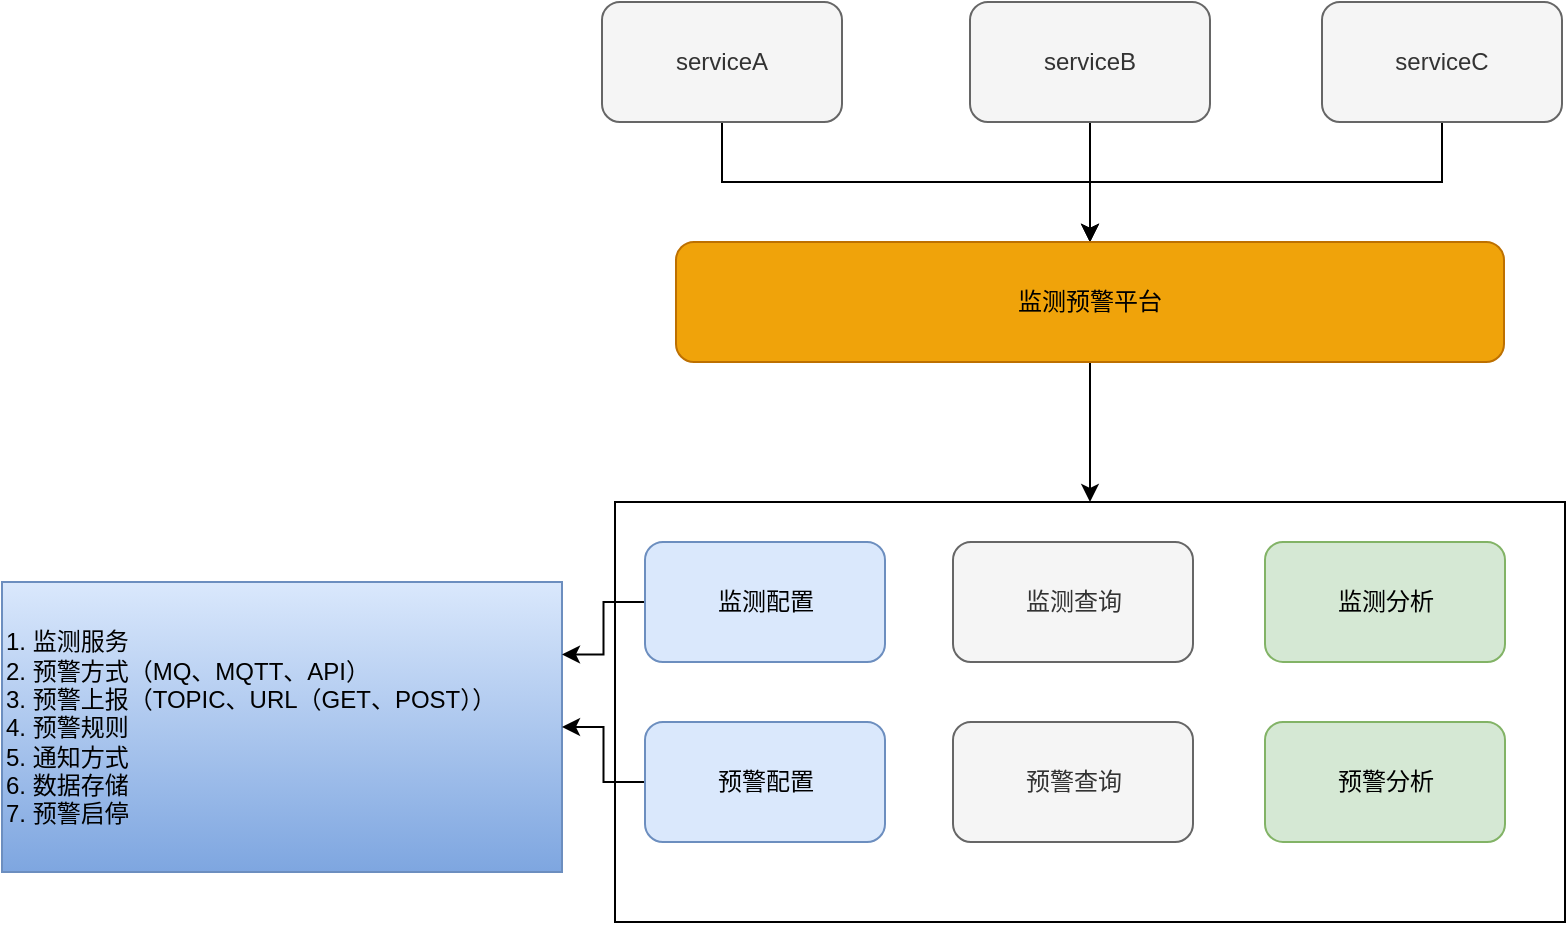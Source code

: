 <mxfile version="21.6.8" type="github">
  <diagram name="第 1 页" id="w9yInHoCC88sWFReL27I">
    <mxGraphModel dx="1781" dy="570" grid="1" gridSize="10" guides="1" tooltips="1" connect="1" arrows="1" fold="1" page="1" pageScale="1" pageWidth="827" pageHeight="1169" math="0" shadow="0">
      <root>
        <mxCell id="0" />
        <mxCell id="1" parent="0" />
        <mxCell id="weBLixOAtfJSAftt8ouB-12" style="edgeStyle=orthogonalEdgeStyle;rounded=0;orthogonalLoop=1;jettySize=auto;html=1;exitX=0.5;exitY=1;exitDx=0;exitDy=0;" parent="1" source="weBLixOAtfJSAftt8ouB-1" target="weBLixOAtfJSAftt8ouB-4" edge="1">
          <mxGeometry relative="1" as="geometry" />
        </mxCell>
        <mxCell id="weBLixOAtfJSAftt8ouB-1" value="serviceA" style="rounded=1;whiteSpace=wrap;html=1;fillColor=#f5f5f5;fontColor=#333333;strokeColor=#666666;" parent="1" vertex="1">
          <mxGeometry x="110" y="130" width="120" height="60" as="geometry" />
        </mxCell>
        <mxCell id="weBLixOAtfJSAftt8ouB-13" style="edgeStyle=orthogonalEdgeStyle;rounded=0;orthogonalLoop=1;jettySize=auto;html=1;exitX=0.5;exitY=1;exitDx=0;exitDy=0;" parent="1" source="weBLixOAtfJSAftt8ouB-2" edge="1">
          <mxGeometry relative="1" as="geometry">
            <mxPoint x="354" y="250" as="targetPoint" />
          </mxGeometry>
        </mxCell>
        <mxCell id="weBLixOAtfJSAftt8ouB-2" value="serviceB" style="rounded=1;whiteSpace=wrap;html=1;fillColor=#f5f5f5;fontColor=#333333;strokeColor=#666666;" parent="1" vertex="1">
          <mxGeometry x="294" y="130" width="120" height="60" as="geometry" />
        </mxCell>
        <mxCell id="weBLixOAtfJSAftt8ouB-14" style="edgeStyle=orthogonalEdgeStyle;rounded=0;orthogonalLoop=1;jettySize=auto;html=1;exitX=0.5;exitY=1;exitDx=0;exitDy=0;entryX=0.5;entryY=0;entryDx=0;entryDy=0;" parent="1" source="weBLixOAtfJSAftt8ouB-3" target="weBLixOAtfJSAftt8ouB-4" edge="1">
          <mxGeometry relative="1" as="geometry" />
        </mxCell>
        <mxCell id="weBLixOAtfJSAftt8ouB-3" value="serviceC" style="rounded=1;whiteSpace=wrap;html=1;fillColor=#f5f5f5;fontColor=#333333;strokeColor=#666666;" parent="1" vertex="1">
          <mxGeometry x="470" y="130" width="120" height="60" as="geometry" />
        </mxCell>
        <mxCell id="weBLixOAtfJSAftt8ouB-23" style="edgeStyle=orthogonalEdgeStyle;rounded=0;orthogonalLoop=1;jettySize=auto;html=1;exitX=0.5;exitY=1;exitDx=0;exitDy=0;entryX=0.5;entryY=0;entryDx=0;entryDy=0;" parent="1" source="weBLixOAtfJSAftt8ouB-4" target="weBLixOAtfJSAftt8ouB-20" edge="1">
          <mxGeometry relative="1" as="geometry" />
        </mxCell>
        <mxCell id="weBLixOAtfJSAftt8ouB-4" value="监测预警平台" style="rounded=1;whiteSpace=wrap;html=1;fillColor=#f0a30a;fontColor=#000000;strokeColor=#BD7000;" parent="1" vertex="1">
          <mxGeometry x="147" y="250" width="414" height="60" as="geometry" />
        </mxCell>
        <mxCell id="weBLixOAtfJSAftt8ouB-7" value="1.&amp;nbsp;监测服务&lt;br&gt;2.&amp;nbsp;预警方式（MQ、MQTT、API）&lt;br&gt;3.&amp;nbsp;预警上报（TOPIC、URL（GET、POST））&lt;br&gt;4.&amp;nbsp;预警规则&lt;br&gt;5.&amp;nbsp;通知方式&lt;br&gt;6.&amp;nbsp;数据存储&lt;br&gt;7.&amp;nbsp;预警启停&amp;nbsp;" style="rounded=0;whiteSpace=wrap;html=1;align=left;fillColor=#dae8fc;strokeColor=#6c8ebf;gradientColor=#7ea6e0;" parent="1" vertex="1">
          <mxGeometry x="-190" y="420" width="280" height="145" as="geometry" />
        </mxCell>
        <mxCell id="weBLixOAtfJSAftt8ouB-20" value="" style="rounded=0;whiteSpace=wrap;html=1;align=left;" parent="1" vertex="1">
          <mxGeometry x="116.5" y="380" width="475" height="210" as="geometry" />
        </mxCell>
        <mxCell id="weBLixOAtfJSAftt8ouB-32" style="edgeStyle=orthogonalEdgeStyle;rounded=0;orthogonalLoop=1;jettySize=auto;html=1;entryX=1;entryY=0.25;entryDx=0;entryDy=0;" parent="1" source="weBLixOAtfJSAftt8ouB-24" target="weBLixOAtfJSAftt8ouB-7" edge="1">
          <mxGeometry relative="1" as="geometry" />
        </mxCell>
        <mxCell id="weBLixOAtfJSAftt8ouB-24" value="监测配置" style="rounded=1;whiteSpace=wrap;html=1;fillColor=#dae8fc;strokeColor=#6c8ebf;" parent="1" vertex="1">
          <mxGeometry x="131.5" y="400" width="120" height="60" as="geometry" />
        </mxCell>
        <mxCell id="weBLixOAtfJSAftt8ouB-25" value="监测查询" style="rounded=1;whiteSpace=wrap;html=1;fillColor=#f5f5f5;fontColor=#333333;strokeColor=#666666;" parent="1" vertex="1">
          <mxGeometry x="285.5" y="400" width="120" height="60" as="geometry" />
        </mxCell>
        <mxCell id="weBLixOAtfJSAftt8ouB-26" value="监测分析" style="rounded=1;whiteSpace=wrap;html=1;fillColor=#d5e8d4;strokeColor=#82b366;" parent="1" vertex="1">
          <mxGeometry x="441.5" y="400" width="120" height="60" as="geometry" />
        </mxCell>
        <mxCell id="weBLixOAtfJSAftt8ouB-31" style="edgeStyle=orthogonalEdgeStyle;rounded=0;orthogonalLoop=1;jettySize=auto;html=1;entryX=1;entryY=0.5;entryDx=0;entryDy=0;" parent="1" source="weBLixOAtfJSAftt8ouB-28" target="weBLixOAtfJSAftt8ouB-7" edge="1">
          <mxGeometry relative="1" as="geometry" />
        </mxCell>
        <mxCell id="weBLixOAtfJSAftt8ouB-28" value="预警配置" style="rounded=1;whiteSpace=wrap;html=1;fillColor=#dae8fc;strokeColor=#6c8ebf;" parent="1" vertex="1">
          <mxGeometry x="131.5" y="490" width="120" height="60" as="geometry" />
        </mxCell>
        <mxCell id="weBLixOAtfJSAftt8ouB-29" value="预警查询" style="rounded=1;whiteSpace=wrap;html=1;fillColor=#f5f5f5;fontColor=#333333;strokeColor=#666666;" parent="1" vertex="1">
          <mxGeometry x="285.5" y="490" width="120" height="60" as="geometry" />
        </mxCell>
        <mxCell id="weBLixOAtfJSAftt8ouB-30" value="预警分析" style="rounded=1;whiteSpace=wrap;html=1;fillColor=#d5e8d4;strokeColor=#82b366;" parent="1" vertex="1">
          <mxGeometry x="441.5" y="490" width="120" height="60" as="geometry" />
        </mxCell>
      </root>
    </mxGraphModel>
  </diagram>
</mxfile>
